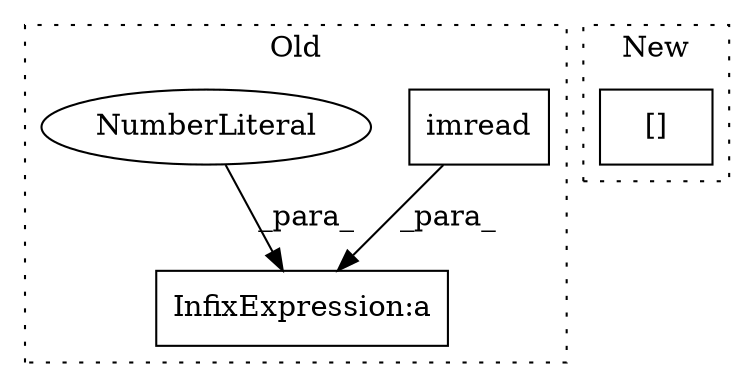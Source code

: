 digraph G {
subgraph cluster0 {
1 [label="imread" a="32" s="1829,1853" l="7,1" shape="box"];
3 [label="InfixExpression:a" a="27" s="1854" l="3" shape="box"];
4 [label="NumberLiteral" a="34" s="1857" l="5" shape="ellipse"];
label = "Old";
style="dotted";
}
subgraph cluster1 {
2 [label="[]" a="2" s="2071,2085" l="13,1" shape="box"];
label = "New";
style="dotted";
}
1 -> 3 [label="_para_"];
4 -> 3 [label="_para_"];
}